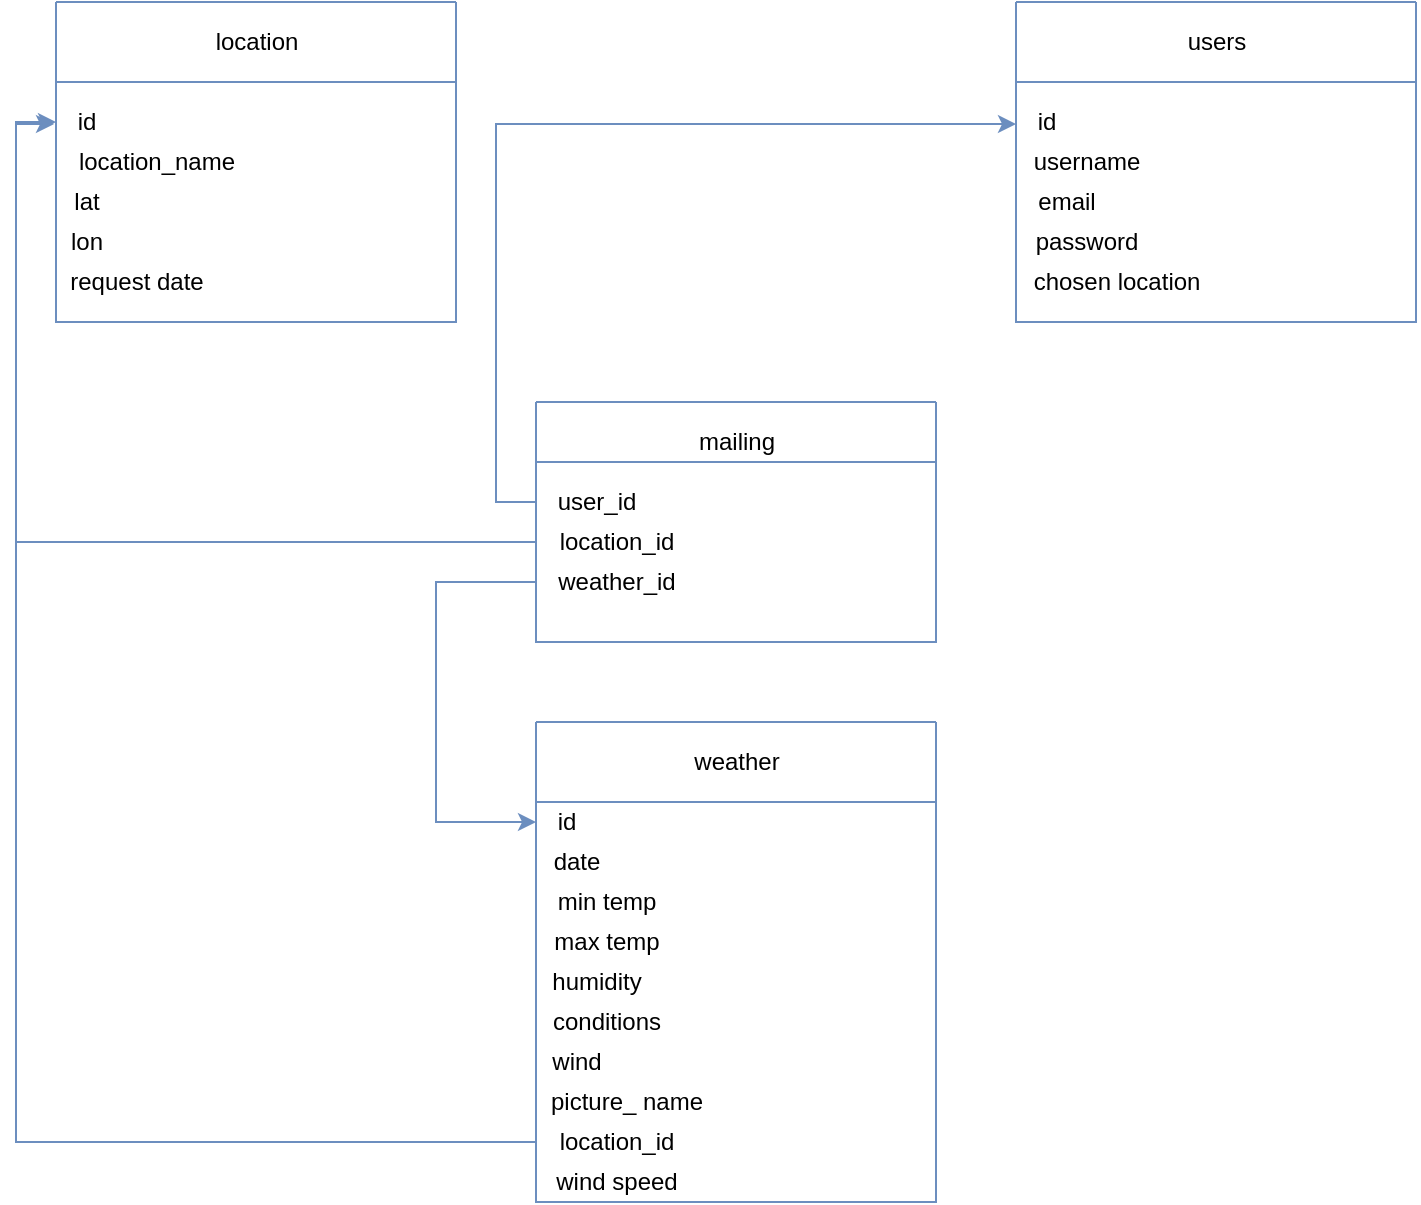 <mxfile version="14.8.4" type="device"><diagram id="Igv-CSSL0rd8T7t1N8_7" name="Page-1"><mxGraphModel dx="1422" dy="780" grid="1" gridSize="10" guides="1" tooltips="1" connect="1" arrows="1" fold="1" page="1" pageScale="1" pageWidth="827" pageHeight="1169" math="0" shadow="0"><root><mxCell id="0"/><mxCell id="1" parent="0"/><mxCell id="DQ6_NZAIEA0psHdfqiUV-2" value="" style="swimlane;startSize=0;fillColor=#dae8fc;strokeColor=#6c8ebf;labelBackgroundColor=#ffffff;" parent="1" vertex="1"><mxGeometry x="280" y="400" width="200" height="240" as="geometry"/></mxCell><mxCell id="DQ6_NZAIEA0psHdfqiUV-7" value="weather" style="text;html=1;align=center;verticalAlign=middle;resizable=0;points=[];autosize=1;strokeColor=none;" parent="DQ6_NZAIEA0psHdfqiUV-2" vertex="1"><mxGeometry x="70" y="10" width="60" height="20" as="geometry"/></mxCell><mxCell id="DQ6_NZAIEA0psHdfqiUV-9" value="id" style="text;html=1;align=center;verticalAlign=middle;resizable=0;points=[];autosize=1;strokeColor=none;" parent="DQ6_NZAIEA0psHdfqiUV-2" vertex="1"><mxGeometry y="40" width="30" height="20" as="geometry"/></mxCell><mxCell id="DQ6_NZAIEA0psHdfqiUV-13" value="min temp" style="text;html=1;align=center;verticalAlign=middle;resizable=0;points=[];autosize=1;strokeColor=none;" parent="DQ6_NZAIEA0psHdfqiUV-2" vertex="1"><mxGeometry y="80" width="70" height="20" as="geometry"/></mxCell><mxCell id="DQ6_NZAIEA0psHdfqiUV-16" value="max temp" style="text;html=1;align=center;verticalAlign=middle;resizable=0;points=[];autosize=1;strokeColor=none;" parent="DQ6_NZAIEA0psHdfqiUV-2" vertex="1"><mxGeometry y="100" width="70" height="20" as="geometry"/></mxCell><mxCell id="DQ6_NZAIEA0psHdfqiUV-38" value="date" style="text;html=1;align=center;verticalAlign=middle;resizable=0;points=[];autosize=1;strokeColor=none;" parent="DQ6_NZAIEA0psHdfqiUV-2" vertex="1"><mxGeometry y="60" width="40" height="20" as="geometry"/></mxCell><mxCell id="DQ6_NZAIEA0psHdfqiUV-40" value="humidity" style="text;html=1;align=center;verticalAlign=middle;resizable=0;points=[];autosize=1;strokeColor=none;" parent="DQ6_NZAIEA0psHdfqiUV-2" vertex="1"><mxGeometry y="120" width="60" height="20" as="geometry"/></mxCell><mxCell id="DQ6_NZAIEA0psHdfqiUV-41" value="conditions" style="text;html=1;align=center;verticalAlign=middle;resizable=0;points=[];autosize=1;strokeColor=none;" parent="DQ6_NZAIEA0psHdfqiUV-2" vertex="1"><mxGeometry y="140" width="70" height="20" as="geometry"/></mxCell><mxCell id="DQ6_NZAIEA0psHdfqiUV-42" value="picture_ name" style="text;html=1;align=center;verticalAlign=middle;resizable=0;points=[];autosize=1;strokeColor=none;" parent="DQ6_NZAIEA0psHdfqiUV-2" vertex="1"><mxGeometry y="180" width="90" height="20" as="geometry"/></mxCell><mxCell id="DQ6_NZAIEA0psHdfqiUV-43" value="wind" style="text;html=1;align=center;verticalAlign=middle;resizable=0;points=[];autosize=1;strokeColor=none;" parent="DQ6_NZAIEA0psHdfqiUV-2" vertex="1"><mxGeometry y="160" width="40" height="20" as="geometry"/></mxCell><mxCell id="NgtV6-w_Lmyww5ZRTAh7-3" value="location_id" style="text;html=1;align=center;verticalAlign=middle;resizable=0;points=[];autosize=1;strokeColor=none;" parent="DQ6_NZAIEA0psHdfqiUV-2" vertex="1"><mxGeometry y="200" width="80" height="20" as="geometry"/></mxCell><mxCell id="spts7LC5FE80tEHgsq1l-2" value="wind speed" style="text;html=1;align=center;verticalAlign=middle;resizable=0;points=[];autosize=1;strokeColor=none;" vertex="1" parent="DQ6_NZAIEA0psHdfqiUV-2"><mxGeometry y="220" width="80" height="20" as="geometry"/></mxCell><mxCell id="DQ6_NZAIEA0psHdfqiUV-20" value="" style="swimlane;startSize=0;fillColor=#dae8fc;strokeColor=#6c8ebf;labelBackgroundColor=#ffffff;" parent="1" vertex="1"><mxGeometry x="520" y="40" width="200" height="160" as="geometry"/></mxCell><mxCell id="DQ6_NZAIEA0psHdfqiUV-21" value="users" style="text;html=1;align=center;verticalAlign=middle;resizable=0;points=[];autosize=1;strokeColor=none;" parent="DQ6_NZAIEA0psHdfqiUV-20" vertex="1"><mxGeometry x="75" y="10" width="50" height="20" as="geometry"/></mxCell><mxCell id="DQ6_NZAIEA0psHdfqiUV-23" value="username" style="text;html=1;align=center;verticalAlign=middle;resizable=0;points=[];autosize=1;strokeColor=none;" parent="DQ6_NZAIEA0psHdfqiUV-20" vertex="1"><mxGeometry y="70" width="70" height="20" as="geometry"/></mxCell><mxCell id="DQ6_NZAIEA0psHdfqiUV-24" value="email" style="text;html=1;align=center;verticalAlign=middle;resizable=0;points=[];autosize=1;strokeColor=none;" parent="DQ6_NZAIEA0psHdfqiUV-20" vertex="1"><mxGeometry y="90" width="50" height="20" as="geometry"/></mxCell><mxCell id="DQ6_NZAIEA0psHdfqiUV-25" value="password" style="text;html=1;align=center;verticalAlign=middle;resizable=0;points=[];autosize=1;strokeColor=none;" parent="DQ6_NZAIEA0psHdfqiUV-20" vertex="1"><mxGeometry y="110" width="70" height="20" as="geometry"/></mxCell><mxCell id="DQ6_NZAIEA0psHdfqiUV-27" value="chosen location" style="text;html=1;align=center;verticalAlign=middle;resizable=0;points=[];autosize=1;strokeColor=none;" parent="DQ6_NZAIEA0psHdfqiUV-20" vertex="1"><mxGeometry y="130" width="100" height="20" as="geometry"/></mxCell><mxCell id="DQ6_NZAIEA0psHdfqiUV-22" value="id" style="text;html=1;align=center;verticalAlign=middle;resizable=0;points=[];autosize=1;strokeColor=none;" parent="DQ6_NZAIEA0psHdfqiUV-20" vertex="1"><mxGeometry y="50" width="30" height="20" as="geometry"/></mxCell><mxCell id="DQ6_NZAIEA0psHdfqiUV-28" value="" style="endArrow=none;html=1;exitX=0;exitY=0.25;exitDx=0;exitDy=0;entryX=1;entryY=0.25;entryDx=0;entryDy=0;fillColor=#dae8fc;strokeColor=#6c8ebf;" parent="1" source="DQ6_NZAIEA0psHdfqiUV-20" target="DQ6_NZAIEA0psHdfqiUV-20" edge="1"><mxGeometry width="50" height="50" relative="1" as="geometry"><mxPoint x="390" y="300" as="sourcePoint"/><mxPoint x="440" y="250" as="targetPoint"/></mxGeometry></mxCell><mxCell id="DQ6_NZAIEA0psHdfqiUV-30" value="" style="swimlane;startSize=0;fillColor=#dae8fc;strokeColor=#6c8ebf;labelBackgroundColor=#ffffff;" parent="1" vertex="1"><mxGeometry x="40" y="40" width="200" height="160" as="geometry"/></mxCell><mxCell id="DQ6_NZAIEA0psHdfqiUV-31" value="location" style="text;html=1;align=center;verticalAlign=middle;resizable=0;points=[];autosize=1;strokeColor=none;" parent="DQ6_NZAIEA0psHdfqiUV-30" vertex="1"><mxGeometry x="70" y="10" width="60" height="20" as="geometry"/></mxCell><mxCell id="DQ6_NZAIEA0psHdfqiUV-32" value="id" style="text;html=1;align=center;verticalAlign=middle;resizable=0;points=[];autosize=1;strokeColor=none;" parent="DQ6_NZAIEA0psHdfqiUV-30" vertex="1"><mxGeometry y="50" width="30" height="20" as="geometry"/></mxCell><mxCell id="DQ6_NZAIEA0psHdfqiUV-33" value="location_name" style="text;html=1;align=center;verticalAlign=middle;resizable=0;points=[];autosize=1;strokeColor=none;" parent="DQ6_NZAIEA0psHdfqiUV-30" vertex="1"><mxGeometry y="70" width="100" height="20" as="geometry"/></mxCell><mxCell id="DQ6_NZAIEA0psHdfqiUV-34" value="lat" style="text;html=1;align=center;verticalAlign=middle;resizable=0;points=[];autosize=1;strokeColor=none;" parent="DQ6_NZAIEA0psHdfqiUV-30" vertex="1"><mxGeometry y="90" width="30" height="20" as="geometry"/></mxCell><mxCell id="DQ6_NZAIEA0psHdfqiUV-36" value="request date" style="text;html=1;align=center;verticalAlign=middle;resizable=0;points=[];autosize=1;strokeColor=none;" parent="DQ6_NZAIEA0psHdfqiUV-30" vertex="1"><mxGeometry y="130" width="80" height="20" as="geometry"/></mxCell><mxCell id="NgtV6-w_Lmyww5ZRTAh7-1" value="lon" style="text;html=1;align=center;verticalAlign=middle;resizable=0;points=[];autosize=1;strokeColor=none;" parent="DQ6_NZAIEA0psHdfqiUV-30" vertex="1"><mxGeometry y="110" width="30" height="20" as="geometry"/></mxCell><mxCell id="DQ6_NZAIEA0psHdfqiUV-37" value="" style="endArrow=none;html=1;exitX=0;exitY=0.25;exitDx=0;exitDy=0;entryX=1;entryY=0.25;entryDx=0;entryDy=0;fillColor=#dae8fc;strokeColor=#6c8ebf;" parent="1" source="DQ6_NZAIEA0psHdfqiUV-30" target="DQ6_NZAIEA0psHdfqiUV-30" edge="1"><mxGeometry width="50" height="50" relative="1" as="geometry"><mxPoint x="390" y="300" as="sourcePoint"/><mxPoint x="440" y="250" as="targetPoint"/></mxGeometry></mxCell><mxCell id="DQ6_NZAIEA0psHdfqiUV-47" style="edgeStyle=orthogonalEdgeStyle;rounded=0;orthogonalLoop=1;jettySize=auto;html=1;entryX=0;entryY=0.5;entryDx=0;entryDy=0;entryPerimeter=0;fillColor=#dae8fc;strokeColor=#6c8ebf;" parent="1" source="NgtV6-w_Lmyww5ZRTAh7-3" target="DQ6_NZAIEA0psHdfqiUV-32" edge="1"><mxGeometry relative="1" as="geometry"/></mxCell><mxCell id="NgtV6-w_Lmyww5ZRTAh7-9" value="" style="swimlane;startSize=0;fillColor=#dae8fc;strokeColor=#6c8ebf;labelBackgroundColor=#ffffff;" parent="1" vertex="1"><mxGeometry x="280" y="240" width="200" height="120" as="geometry"/></mxCell><mxCell id="NgtV6-w_Lmyww5ZRTAh7-10" value="mailing" style="text;html=1;align=center;verticalAlign=middle;resizable=0;points=[];autosize=1;strokeColor=none;" parent="NgtV6-w_Lmyww5ZRTAh7-9" vertex="1"><mxGeometry x="70" y="10" width="60" height="20" as="geometry"/></mxCell><mxCell id="NgtV6-w_Lmyww5ZRTAh7-18" value="user_id" style="text;html=1;align=center;verticalAlign=middle;resizable=0;points=[];autosize=1;strokeColor=none;" parent="NgtV6-w_Lmyww5ZRTAh7-9" vertex="1"><mxGeometry y="40" width="60" height="20" as="geometry"/></mxCell><mxCell id="NgtV6-w_Lmyww5ZRTAh7-20" value="weather_id" style="text;html=1;align=center;verticalAlign=middle;resizable=0;points=[];autosize=1;strokeColor=none;" parent="NgtV6-w_Lmyww5ZRTAh7-9" vertex="1"><mxGeometry y="80" width="80" height="20" as="geometry"/></mxCell><mxCell id="NgtV6-w_Lmyww5ZRTAh7-19" value="location_id" style="text;html=1;align=center;verticalAlign=middle;resizable=0;points=[];autosize=1;strokeColor=none;" parent="NgtV6-w_Lmyww5ZRTAh7-9" vertex="1"><mxGeometry y="60" width="80" height="20" as="geometry"/></mxCell><mxCell id="NgtV6-w_Lmyww5ZRTAh7-16" value="" style="endArrow=none;html=1;exitX=0;exitY=0.25;exitDx=0;exitDy=0;entryX=1;entryY=0.25;entryDx=0;entryDy=0;fillColor=#dae8fc;strokeColor=#6c8ebf;" parent="1" source="NgtV6-w_Lmyww5ZRTAh7-9" target="NgtV6-w_Lmyww5ZRTAh7-9" edge="1"><mxGeometry width="50" height="50" relative="1" as="geometry"><mxPoint x="390" y="420" as="sourcePoint"/><mxPoint x="440" y="370" as="targetPoint"/></mxGeometry></mxCell><mxCell id="NgtV6-w_Lmyww5ZRTAh7-17" value="" style="endArrow=none;html=1;fillColor=#dae8fc;strokeColor=#6c8ebf;" parent="1" edge="1"><mxGeometry width="50" height="50" relative="1" as="geometry"><mxPoint x="280" y="440" as="sourcePoint"/><mxPoint x="480" y="440" as="targetPoint"/><Array as="points"><mxPoint x="380" y="440"/></Array></mxGeometry></mxCell><mxCell id="NgtV6-w_Lmyww5ZRTAh7-21" style="edgeStyle=orthogonalEdgeStyle;rounded=0;orthogonalLoop=1;jettySize=auto;html=1;fillColor=#dae8fc;strokeColor=#6c8ebf;" parent="1" source="NgtV6-w_Lmyww5ZRTAh7-18" target="DQ6_NZAIEA0psHdfqiUV-22" edge="1"><mxGeometry relative="1" as="geometry"><mxPoint x="519" y="101" as="targetPoint"/><Array as="points"><mxPoint x="260" y="290"/><mxPoint x="260" y="101"/></Array></mxGeometry></mxCell><mxCell id="NgtV6-w_Lmyww5ZRTAh7-22" style="edgeStyle=orthogonalEdgeStyle;rounded=0;orthogonalLoop=1;jettySize=auto;html=1;entryX=-0.033;entryY=0.55;entryDx=0;entryDy=0;entryPerimeter=0;fillColor=#dae8fc;strokeColor=#6c8ebf;" parent="1" source="NgtV6-w_Lmyww5ZRTAh7-19" target="DQ6_NZAIEA0psHdfqiUV-32" edge="1"><mxGeometry relative="1" as="geometry"/></mxCell><mxCell id="NgtV6-w_Lmyww5ZRTAh7-23" style="edgeStyle=orthogonalEdgeStyle;rounded=0;orthogonalLoop=1;jettySize=auto;html=1;fillColor=#dae8fc;strokeColor=#6c8ebf;" parent="1" source="NgtV6-w_Lmyww5ZRTAh7-20" target="DQ6_NZAIEA0psHdfqiUV-9" edge="1"><mxGeometry relative="1" as="geometry"><mxPoint x="200" y="480" as="targetPoint"/><Array as="points"><mxPoint x="230" y="330"/><mxPoint x="230" y="450"/></Array></mxGeometry></mxCell></root></mxGraphModel></diagram></mxfile>